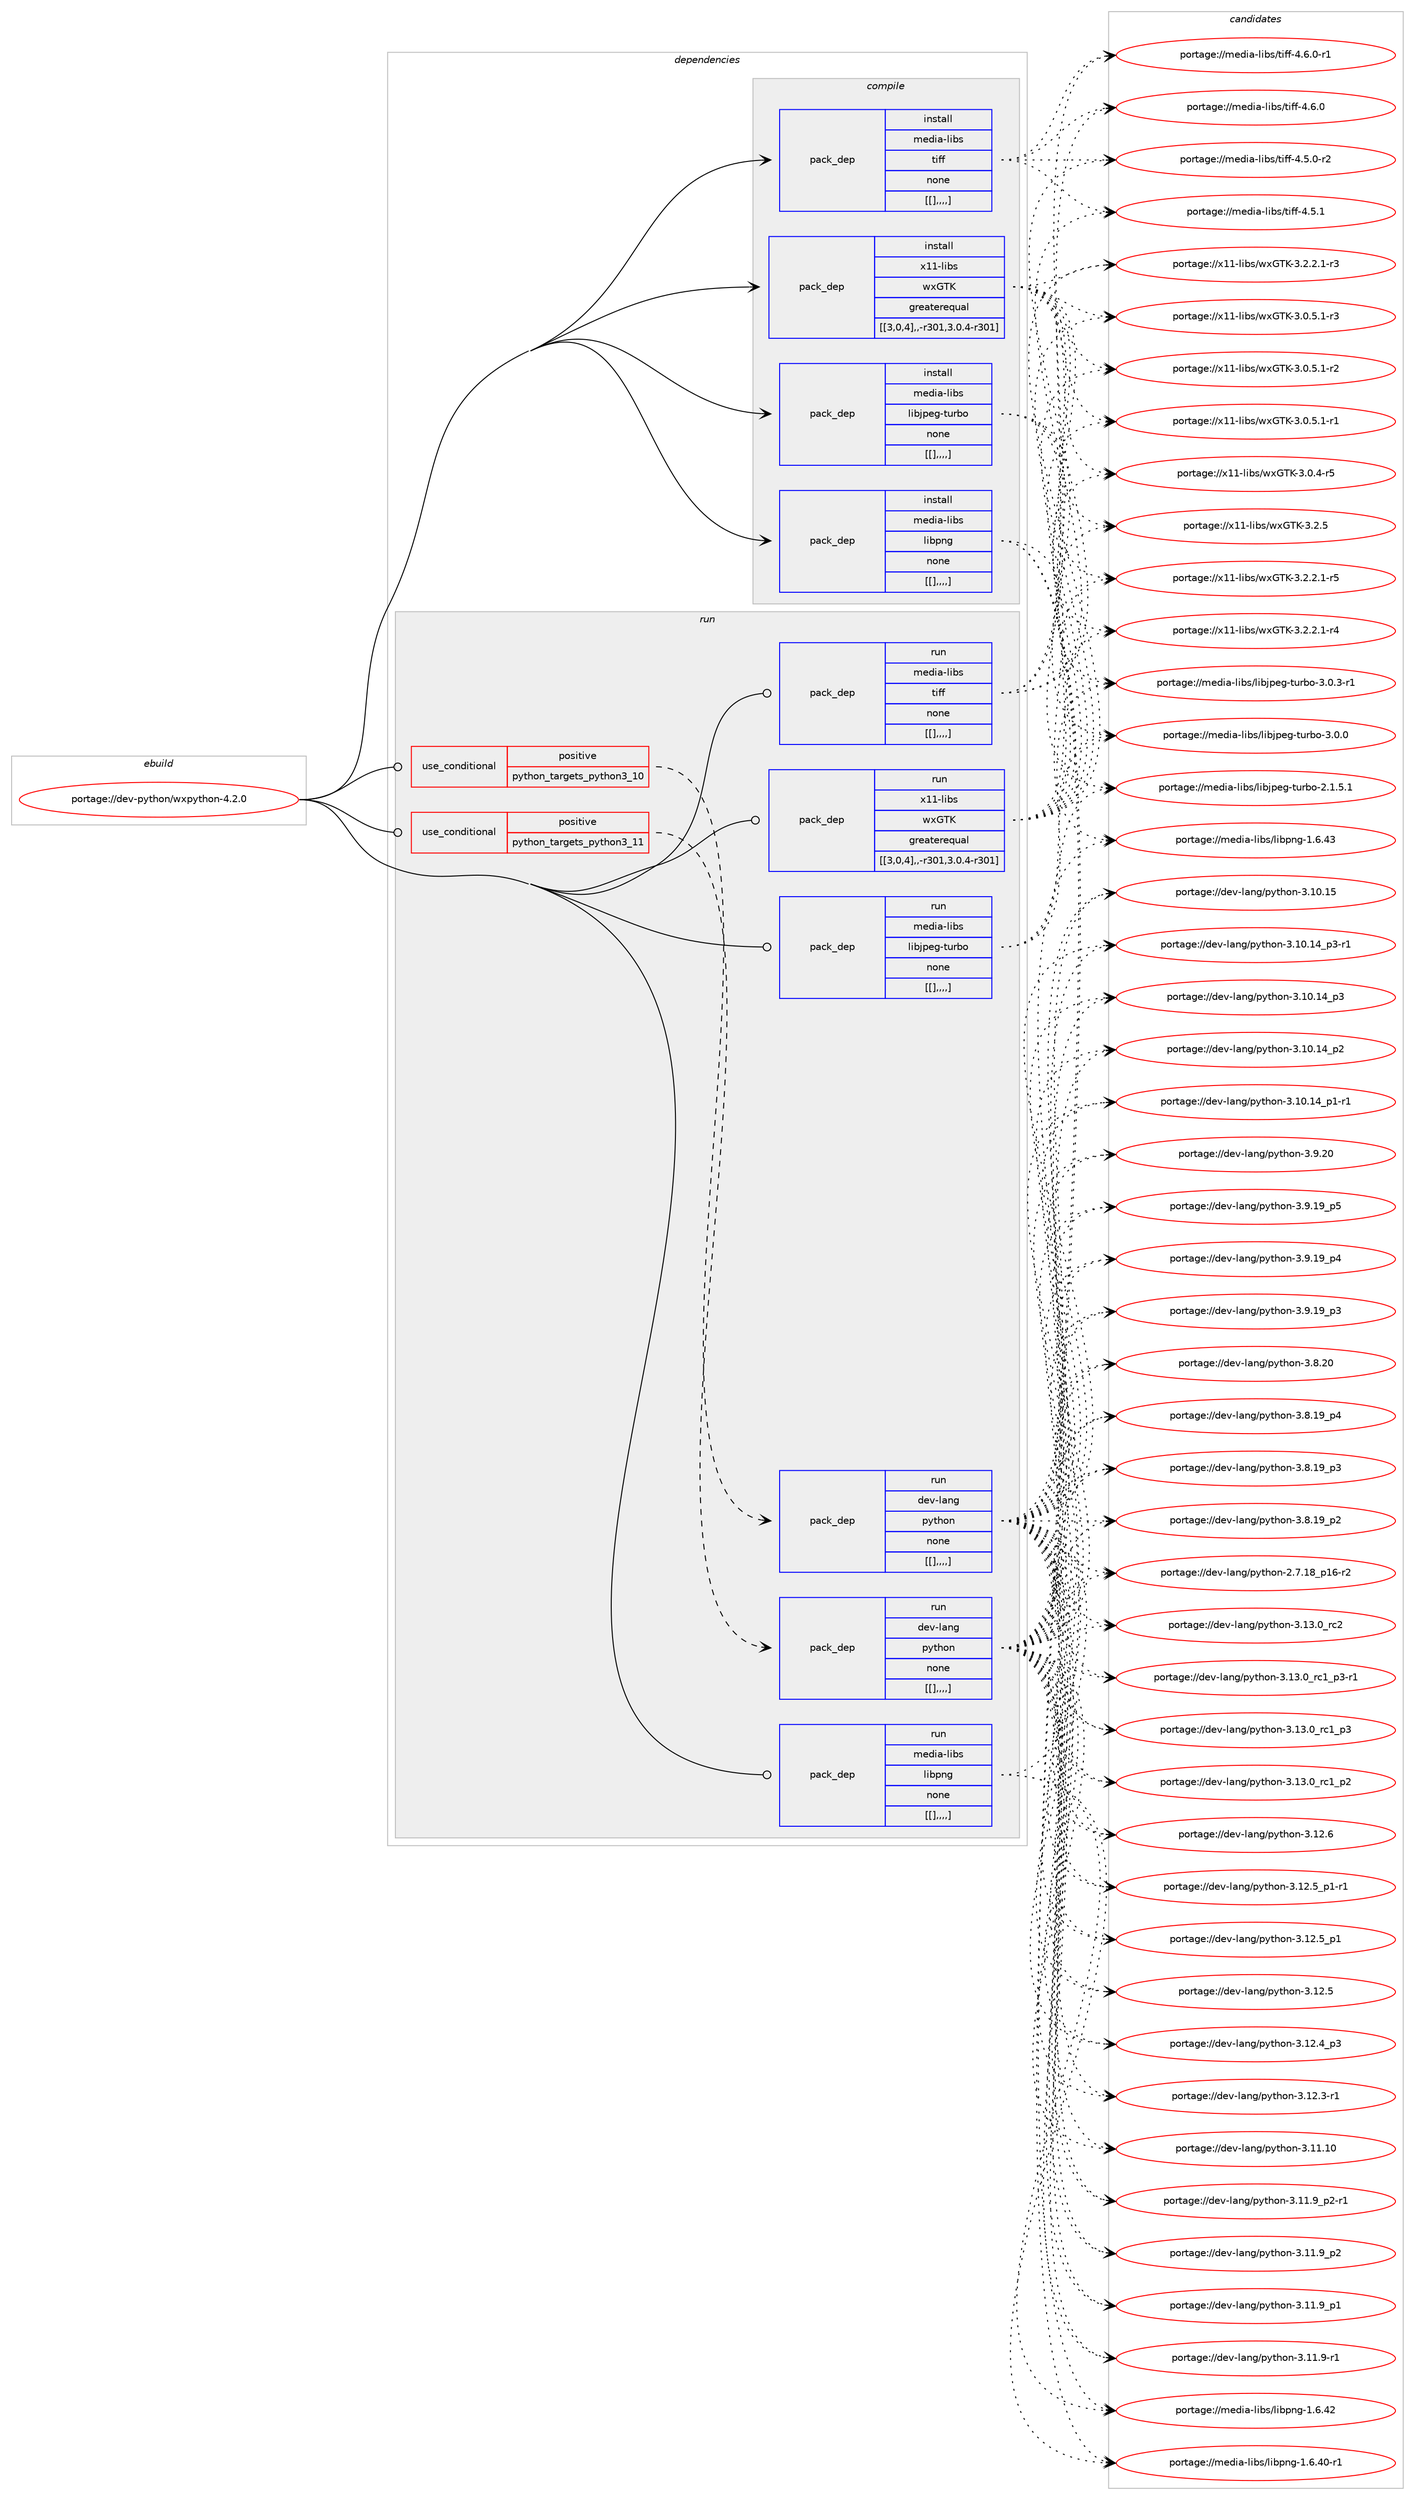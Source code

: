 digraph prolog {

# *************
# Graph options
# *************

newrank=true;
concentrate=true;
compound=true;
graph [rankdir=LR,fontname=Helvetica,fontsize=10,ranksep=1.5];#, ranksep=2.5, nodesep=0.2];
edge  [arrowhead=vee];
node  [fontname=Helvetica,fontsize=10];

# **********
# The ebuild
# **********

subgraph cluster_leftcol {
color=gray;
label=<<i>ebuild</i>>;
id [label="portage://dev-python/wxpython-4.2.0", color=red, width=4, href="../dev-python/wxpython-4.2.0.svg"];
}

# ****************
# The dependencies
# ****************

subgraph cluster_midcol {
color=gray;
label=<<i>dependencies</i>>;
subgraph cluster_compile {
fillcolor="#eeeeee";
style=filled;
label=<<i>compile</i>>;
subgraph pack126315 {
dependency169948 [label=<<TABLE BORDER="0" CELLBORDER="1" CELLSPACING="0" CELLPADDING="4" WIDTH="220"><TR><TD ROWSPAN="6" CELLPADDING="30">pack_dep</TD></TR><TR><TD WIDTH="110">install</TD></TR><TR><TD>media-libs</TD></TR><TR><TD>libjpeg-turbo</TD></TR><TR><TD>none</TD></TR><TR><TD>[[],,,,]</TD></TR></TABLE>>, shape=none, color=blue];
}
id:e -> dependency169948:w [weight=20,style="solid",arrowhead="vee"];
subgraph pack126316 {
dependency169949 [label=<<TABLE BORDER="0" CELLBORDER="1" CELLSPACING="0" CELLPADDING="4" WIDTH="220"><TR><TD ROWSPAN="6" CELLPADDING="30">pack_dep</TD></TR><TR><TD WIDTH="110">install</TD></TR><TR><TD>media-libs</TD></TR><TR><TD>libpng</TD></TR><TR><TD>none</TD></TR><TR><TD>[[],,,,]</TD></TR></TABLE>>, shape=none, color=blue];
}
id:e -> dependency169949:w [weight=20,style="solid",arrowhead="vee"];
subgraph pack126317 {
dependency169950 [label=<<TABLE BORDER="0" CELLBORDER="1" CELLSPACING="0" CELLPADDING="4" WIDTH="220"><TR><TD ROWSPAN="6" CELLPADDING="30">pack_dep</TD></TR><TR><TD WIDTH="110">install</TD></TR><TR><TD>media-libs</TD></TR><TR><TD>tiff</TD></TR><TR><TD>none</TD></TR><TR><TD>[[],,,,]</TD></TR></TABLE>>, shape=none, color=blue];
}
id:e -> dependency169950:w [weight=20,style="solid",arrowhead="vee"];
subgraph pack126318 {
dependency169951 [label=<<TABLE BORDER="0" CELLBORDER="1" CELLSPACING="0" CELLPADDING="4" WIDTH="220"><TR><TD ROWSPAN="6" CELLPADDING="30">pack_dep</TD></TR><TR><TD WIDTH="110">install</TD></TR><TR><TD>x11-libs</TD></TR><TR><TD>wxGTK</TD></TR><TR><TD>greaterequal</TD></TR><TR><TD>[[3,0,4],,-r301,3.0.4-r301]</TD></TR></TABLE>>, shape=none, color=blue];
}
id:e -> dependency169951:w [weight=20,style="solid",arrowhead="vee"];
}
subgraph cluster_compileandrun {
fillcolor="#eeeeee";
style=filled;
label=<<i>compile and run</i>>;
}
subgraph cluster_run {
fillcolor="#eeeeee";
style=filled;
label=<<i>run</i>>;
subgraph cond42367 {
dependency169952 [label=<<TABLE BORDER="0" CELLBORDER="1" CELLSPACING="0" CELLPADDING="4"><TR><TD ROWSPAN="3" CELLPADDING="10">use_conditional</TD></TR><TR><TD>positive</TD></TR><TR><TD>python_targets_python3_10</TD></TR></TABLE>>, shape=none, color=red];
subgraph pack126319 {
dependency169953 [label=<<TABLE BORDER="0" CELLBORDER="1" CELLSPACING="0" CELLPADDING="4" WIDTH="220"><TR><TD ROWSPAN="6" CELLPADDING="30">pack_dep</TD></TR><TR><TD WIDTH="110">run</TD></TR><TR><TD>dev-lang</TD></TR><TR><TD>python</TD></TR><TR><TD>none</TD></TR><TR><TD>[[],,,,]</TD></TR></TABLE>>, shape=none, color=blue];
}
dependency169952:e -> dependency169953:w [weight=20,style="dashed",arrowhead="vee"];
}
id:e -> dependency169952:w [weight=20,style="solid",arrowhead="odot"];
subgraph cond42368 {
dependency169954 [label=<<TABLE BORDER="0" CELLBORDER="1" CELLSPACING="0" CELLPADDING="4"><TR><TD ROWSPAN="3" CELLPADDING="10">use_conditional</TD></TR><TR><TD>positive</TD></TR><TR><TD>python_targets_python3_11</TD></TR></TABLE>>, shape=none, color=red];
subgraph pack126320 {
dependency169955 [label=<<TABLE BORDER="0" CELLBORDER="1" CELLSPACING="0" CELLPADDING="4" WIDTH="220"><TR><TD ROWSPAN="6" CELLPADDING="30">pack_dep</TD></TR><TR><TD WIDTH="110">run</TD></TR><TR><TD>dev-lang</TD></TR><TR><TD>python</TD></TR><TR><TD>none</TD></TR><TR><TD>[[],,,,]</TD></TR></TABLE>>, shape=none, color=blue];
}
dependency169954:e -> dependency169955:w [weight=20,style="dashed",arrowhead="vee"];
}
id:e -> dependency169954:w [weight=20,style="solid",arrowhead="odot"];
subgraph pack126321 {
dependency169956 [label=<<TABLE BORDER="0" CELLBORDER="1" CELLSPACING="0" CELLPADDING="4" WIDTH="220"><TR><TD ROWSPAN="6" CELLPADDING="30">pack_dep</TD></TR><TR><TD WIDTH="110">run</TD></TR><TR><TD>media-libs</TD></TR><TR><TD>libjpeg-turbo</TD></TR><TR><TD>none</TD></TR><TR><TD>[[],,,,]</TD></TR></TABLE>>, shape=none, color=blue];
}
id:e -> dependency169956:w [weight=20,style="solid",arrowhead="odot"];
subgraph pack126322 {
dependency169957 [label=<<TABLE BORDER="0" CELLBORDER="1" CELLSPACING="0" CELLPADDING="4" WIDTH="220"><TR><TD ROWSPAN="6" CELLPADDING="30">pack_dep</TD></TR><TR><TD WIDTH="110">run</TD></TR><TR><TD>media-libs</TD></TR><TR><TD>libpng</TD></TR><TR><TD>none</TD></TR><TR><TD>[[],,,,]</TD></TR></TABLE>>, shape=none, color=blue];
}
id:e -> dependency169957:w [weight=20,style="solid",arrowhead="odot"];
subgraph pack126323 {
dependency169958 [label=<<TABLE BORDER="0" CELLBORDER="1" CELLSPACING="0" CELLPADDING="4" WIDTH="220"><TR><TD ROWSPAN="6" CELLPADDING="30">pack_dep</TD></TR><TR><TD WIDTH="110">run</TD></TR><TR><TD>media-libs</TD></TR><TR><TD>tiff</TD></TR><TR><TD>none</TD></TR><TR><TD>[[],,,,]</TD></TR></TABLE>>, shape=none, color=blue];
}
id:e -> dependency169958:w [weight=20,style="solid",arrowhead="odot"];
subgraph pack126324 {
dependency169959 [label=<<TABLE BORDER="0" CELLBORDER="1" CELLSPACING="0" CELLPADDING="4" WIDTH="220"><TR><TD ROWSPAN="6" CELLPADDING="30">pack_dep</TD></TR><TR><TD WIDTH="110">run</TD></TR><TR><TD>x11-libs</TD></TR><TR><TD>wxGTK</TD></TR><TR><TD>greaterequal</TD></TR><TR><TD>[[3,0,4],,-r301,3.0.4-r301]</TD></TR></TABLE>>, shape=none, color=blue];
}
id:e -> dependency169959:w [weight=20,style="solid",arrowhead="odot"];
}
}

# **************
# The candidates
# **************

subgraph cluster_choices {
rank=same;
color=gray;
label=<<i>candidates</i>>;

subgraph choice126315 {
color=black;
nodesep=1;
choice109101100105974510810598115471081059810611210110345116117114981114551464846514511449 [label="portage://media-libs/libjpeg-turbo-3.0.3-r1", color=red, width=4,href="../media-libs/libjpeg-turbo-3.0.3-r1.svg"];
choice10910110010597451081059811547108105981061121011034511611711498111455146484648 [label="portage://media-libs/libjpeg-turbo-3.0.0", color=red, width=4,href="../media-libs/libjpeg-turbo-3.0.0.svg"];
choice109101100105974510810598115471081059810611210110345116117114981114550464946534649 [label="portage://media-libs/libjpeg-turbo-2.1.5.1", color=red, width=4,href="../media-libs/libjpeg-turbo-2.1.5.1.svg"];
dependency169948:e -> choice109101100105974510810598115471081059810611210110345116117114981114551464846514511449:w [style=dotted,weight="100"];
dependency169948:e -> choice10910110010597451081059811547108105981061121011034511611711498111455146484648:w [style=dotted,weight="100"];
dependency169948:e -> choice109101100105974510810598115471081059810611210110345116117114981114550464946534649:w [style=dotted,weight="100"];
}
subgraph choice126316 {
color=black;
nodesep=1;
choice109101100105974510810598115471081059811211010345494654465251 [label="portage://media-libs/libpng-1.6.43", color=red, width=4,href="../media-libs/libpng-1.6.43.svg"];
choice109101100105974510810598115471081059811211010345494654465250 [label="portage://media-libs/libpng-1.6.42", color=red, width=4,href="../media-libs/libpng-1.6.42.svg"];
choice1091011001059745108105981154710810598112110103454946544652484511449 [label="portage://media-libs/libpng-1.6.40-r1", color=red, width=4,href="../media-libs/libpng-1.6.40-r1.svg"];
dependency169949:e -> choice109101100105974510810598115471081059811211010345494654465251:w [style=dotted,weight="100"];
dependency169949:e -> choice109101100105974510810598115471081059811211010345494654465250:w [style=dotted,weight="100"];
dependency169949:e -> choice1091011001059745108105981154710810598112110103454946544652484511449:w [style=dotted,weight="100"];
}
subgraph choice126317 {
color=black;
nodesep=1;
choice109101100105974510810598115471161051021024552465446484511449 [label="portage://media-libs/tiff-4.6.0-r1", color=red, width=4,href="../media-libs/tiff-4.6.0-r1.svg"];
choice10910110010597451081059811547116105102102455246544648 [label="portage://media-libs/tiff-4.6.0", color=red, width=4,href="../media-libs/tiff-4.6.0.svg"];
choice10910110010597451081059811547116105102102455246534649 [label="portage://media-libs/tiff-4.5.1", color=red, width=4,href="../media-libs/tiff-4.5.1.svg"];
choice109101100105974510810598115471161051021024552465346484511450 [label="portage://media-libs/tiff-4.5.0-r2", color=red, width=4,href="../media-libs/tiff-4.5.0-r2.svg"];
dependency169950:e -> choice109101100105974510810598115471161051021024552465446484511449:w [style=dotted,weight="100"];
dependency169950:e -> choice10910110010597451081059811547116105102102455246544648:w [style=dotted,weight="100"];
dependency169950:e -> choice10910110010597451081059811547116105102102455246534649:w [style=dotted,weight="100"];
dependency169950:e -> choice109101100105974510810598115471161051021024552465346484511450:w [style=dotted,weight="100"];
}
subgraph choice126318 {
color=black;
nodesep=1;
choice1204949451081059811547119120718475455146504653 [label="portage://x11-libs/wxGTK-3.2.5", color=red, width=4,href="../x11-libs/wxGTK-3.2.5.svg"];
choice120494945108105981154711912071847545514650465046494511453 [label="portage://x11-libs/wxGTK-3.2.2.1-r5", color=red, width=4,href="../x11-libs/wxGTK-3.2.2.1-r5.svg"];
choice120494945108105981154711912071847545514650465046494511452 [label="portage://x11-libs/wxGTK-3.2.2.1-r4", color=red, width=4,href="../x11-libs/wxGTK-3.2.2.1-r4.svg"];
choice120494945108105981154711912071847545514650465046494511451 [label="portage://x11-libs/wxGTK-3.2.2.1-r3", color=red, width=4,href="../x11-libs/wxGTK-3.2.2.1-r3.svg"];
choice120494945108105981154711912071847545514648465346494511451 [label="portage://x11-libs/wxGTK-3.0.5.1-r3", color=red, width=4,href="../x11-libs/wxGTK-3.0.5.1-r3.svg"];
choice120494945108105981154711912071847545514648465346494511450 [label="portage://x11-libs/wxGTK-3.0.5.1-r2", color=red, width=4,href="../x11-libs/wxGTK-3.0.5.1-r2.svg"];
choice120494945108105981154711912071847545514648465346494511449 [label="portage://x11-libs/wxGTK-3.0.5.1-r1", color=red, width=4,href="../x11-libs/wxGTK-3.0.5.1-r1.svg"];
choice12049494510810598115471191207184754551464846524511453 [label="portage://x11-libs/wxGTK-3.0.4-r5", color=red, width=4,href="../x11-libs/wxGTK-3.0.4-r5.svg"];
dependency169951:e -> choice1204949451081059811547119120718475455146504653:w [style=dotted,weight="100"];
dependency169951:e -> choice120494945108105981154711912071847545514650465046494511453:w [style=dotted,weight="100"];
dependency169951:e -> choice120494945108105981154711912071847545514650465046494511452:w [style=dotted,weight="100"];
dependency169951:e -> choice120494945108105981154711912071847545514650465046494511451:w [style=dotted,weight="100"];
dependency169951:e -> choice120494945108105981154711912071847545514648465346494511451:w [style=dotted,weight="100"];
dependency169951:e -> choice120494945108105981154711912071847545514648465346494511450:w [style=dotted,weight="100"];
dependency169951:e -> choice120494945108105981154711912071847545514648465346494511449:w [style=dotted,weight="100"];
dependency169951:e -> choice12049494510810598115471191207184754551464846524511453:w [style=dotted,weight="100"];
}
subgraph choice126319 {
color=black;
nodesep=1;
choice10010111845108971101034711212111610411111045514649514648951149950 [label="portage://dev-lang/python-3.13.0_rc2", color=red, width=4,href="../dev-lang/python-3.13.0_rc2.svg"];
choice1001011184510897110103471121211161041111104551464951464895114994995112514511449 [label="portage://dev-lang/python-3.13.0_rc1_p3-r1", color=red, width=4,href="../dev-lang/python-3.13.0_rc1_p3-r1.svg"];
choice100101118451089711010347112121116104111110455146495146489511499499511251 [label="portage://dev-lang/python-3.13.0_rc1_p3", color=red, width=4,href="../dev-lang/python-3.13.0_rc1_p3.svg"];
choice100101118451089711010347112121116104111110455146495146489511499499511250 [label="portage://dev-lang/python-3.13.0_rc1_p2", color=red, width=4,href="../dev-lang/python-3.13.0_rc1_p2.svg"];
choice10010111845108971101034711212111610411111045514649504654 [label="portage://dev-lang/python-3.12.6", color=red, width=4,href="../dev-lang/python-3.12.6.svg"];
choice1001011184510897110103471121211161041111104551464950465395112494511449 [label="portage://dev-lang/python-3.12.5_p1-r1", color=red, width=4,href="../dev-lang/python-3.12.5_p1-r1.svg"];
choice100101118451089711010347112121116104111110455146495046539511249 [label="portage://dev-lang/python-3.12.5_p1", color=red, width=4,href="../dev-lang/python-3.12.5_p1.svg"];
choice10010111845108971101034711212111610411111045514649504653 [label="portage://dev-lang/python-3.12.5", color=red, width=4,href="../dev-lang/python-3.12.5.svg"];
choice100101118451089711010347112121116104111110455146495046529511251 [label="portage://dev-lang/python-3.12.4_p3", color=red, width=4,href="../dev-lang/python-3.12.4_p3.svg"];
choice100101118451089711010347112121116104111110455146495046514511449 [label="portage://dev-lang/python-3.12.3-r1", color=red, width=4,href="../dev-lang/python-3.12.3-r1.svg"];
choice1001011184510897110103471121211161041111104551464949464948 [label="portage://dev-lang/python-3.11.10", color=red, width=4,href="../dev-lang/python-3.11.10.svg"];
choice1001011184510897110103471121211161041111104551464949465795112504511449 [label="portage://dev-lang/python-3.11.9_p2-r1", color=red, width=4,href="../dev-lang/python-3.11.9_p2-r1.svg"];
choice100101118451089711010347112121116104111110455146494946579511250 [label="portage://dev-lang/python-3.11.9_p2", color=red, width=4,href="../dev-lang/python-3.11.9_p2.svg"];
choice100101118451089711010347112121116104111110455146494946579511249 [label="portage://dev-lang/python-3.11.9_p1", color=red, width=4,href="../dev-lang/python-3.11.9_p1.svg"];
choice100101118451089711010347112121116104111110455146494946574511449 [label="portage://dev-lang/python-3.11.9-r1", color=red, width=4,href="../dev-lang/python-3.11.9-r1.svg"];
choice1001011184510897110103471121211161041111104551464948464953 [label="portage://dev-lang/python-3.10.15", color=red, width=4,href="../dev-lang/python-3.10.15.svg"];
choice100101118451089711010347112121116104111110455146494846495295112514511449 [label="portage://dev-lang/python-3.10.14_p3-r1", color=red, width=4,href="../dev-lang/python-3.10.14_p3-r1.svg"];
choice10010111845108971101034711212111610411111045514649484649529511251 [label="portage://dev-lang/python-3.10.14_p3", color=red, width=4,href="../dev-lang/python-3.10.14_p3.svg"];
choice10010111845108971101034711212111610411111045514649484649529511250 [label="portage://dev-lang/python-3.10.14_p2", color=red, width=4,href="../dev-lang/python-3.10.14_p2.svg"];
choice100101118451089711010347112121116104111110455146494846495295112494511449 [label="portage://dev-lang/python-3.10.14_p1-r1", color=red, width=4,href="../dev-lang/python-3.10.14_p1-r1.svg"];
choice10010111845108971101034711212111610411111045514657465048 [label="portage://dev-lang/python-3.9.20", color=red, width=4,href="../dev-lang/python-3.9.20.svg"];
choice100101118451089711010347112121116104111110455146574649579511253 [label="portage://dev-lang/python-3.9.19_p5", color=red, width=4,href="../dev-lang/python-3.9.19_p5.svg"];
choice100101118451089711010347112121116104111110455146574649579511252 [label="portage://dev-lang/python-3.9.19_p4", color=red, width=4,href="../dev-lang/python-3.9.19_p4.svg"];
choice100101118451089711010347112121116104111110455146574649579511251 [label="portage://dev-lang/python-3.9.19_p3", color=red, width=4,href="../dev-lang/python-3.9.19_p3.svg"];
choice10010111845108971101034711212111610411111045514656465048 [label="portage://dev-lang/python-3.8.20", color=red, width=4,href="../dev-lang/python-3.8.20.svg"];
choice100101118451089711010347112121116104111110455146564649579511252 [label="portage://dev-lang/python-3.8.19_p4", color=red, width=4,href="../dev-lang/python-3.8.19_p4.svg"];
choice100101118451089711010347112121116104111110455146564649579511251 [label="portage://dev-lang/python-3.8.19_p3", color=red, width=4,href="../dev-lang/python-3.8.19_p3.svg"];
choice100101118451089711010347112121116104111110455146564649579511250 [label="portage://dev-lang/python-3.8.19_p2", color=red, width=4,href="../dev-lang/python-3.8.19_p2.svg"];
choice100101118451089711010347112121116104111110455046554649569511249544511450 [label="portage://dev-lang/python-2.7.18_p16-r2", color=red, width=4,href="../dev-lang/python-2.7.18_p16-r2.svg"];
dependency169953:e -> choice10010111845108971101034711212111610411111045514649514648951149950:w [style=dotted,weight="100"];
dependency169953:e -> choice1001011184510897110103471121211161041111104551464951464895114994995112514511449:w [style=dotted,weight="100"];
dependency169953:e -> choice100101118451089711010347112121116104111110455146495146489511499499511251:w [style=dotted,weight="100"];
dependency169953:e -> choice100101118451089711010347112121116104111110455146495146489511499499511250:w [style=dotted,weight="100"];
dependency169953:e -> choice10010111845108971101034711212111610411111045514649504654:w [style=dotted,weight="100"];
dependency169953:e -> choice1001011184510897110103471121211161041111104551464950465395112494511449:w [style=dotted,weight="100"];
dependency169953:e -> choice100101118451089711010347112121116104111110455146495046539511249:w [style=dotted,weight="100"];
dependency169953:e -> choice10010111845108971101034711212111610411111045514649504653:w [style=dotted,weight="100"];
dependency169953:e -> choice100101118451089711010347112121116104111110455146495046529511251:w [style=dotted,weight="100"];
dependency169953:e -> choice100101118451089711010347112121116104111110455146495046514511449:w [style=dotted,weight="100"];
dependency169953:e -> choice1001011184510897110103471121211161041111104551464949464948:w [style=dotted,weight="100"];
dependency169953:e -> choice1001011184510897110103471121211161041111104551464949465795112504511449:w [style=dotted,weight="100"];
dependency169953:e -> choice100101118451089711010347112121116104111110455146494946579511250:w [style=dotted,weight="100"];
dependency169953:e -> choice100101118451089711010347112121116104111110455146494946579511249:w [style=dotted,weight="100"];
dependency169953:e -> choice100101118451089711010347112121116104111110455146494946574511449:w [style=dotted,weight="100"];
dependency169953:e -> choice1001011184510897110103471121211161041111104551464948464953:w [style=dotted,weight="100"];
dependency169953:e -> choice100101118451089711010347112121116104111110455146494846495295112514511449:w [style=dotted,weight="100"];
dependency169953:e -> choice10010111845108971101034711212111610411111045514649484649529511251:w [style=dotted,weight="100"];
dependency169953:e -> choice10010111845108971101034711212111610411111045514649484649529511250:w [style=dotted,weight="100"];
dependency169953:e -> choice100101118451089711010347112121116104111110455146494846495295112494511449:w [style=dotted,weight="100"];
dependency169953:e -> choice10010111845108971101034711212111610411111045514657465048:w [style=dotted,weight="100"];
dependency169953:e -> choice100101118451089711010347112121116104111110455146574649579511253:w [style=dotted,weight="100"];
dependency169953:e -> choice100101118451089711010347112121116104111110455146574649579511252:w [style=dotted,weight="100"];
dependency169953:e -> choice100101118451089711010347112121116104111110455146574649579511251:w [style=dotted,weight="100"];
dependency169953:e -> choice10010111845108971101034711212111610411111045514656465048:w [style=dotted,weight="100"];
dependency169953:e -> choice100101118451089711010347112121116104111110455146564649579511252:w [style=dotted,weight="100"];
dependency169953:e -> choice100101118451089711010347112121116104111110455146564649579511251:w [style=dotted,weight="100"];
dependency169953:e -> choice100101118451089711010347112121116104111110455146564649579511250:w [style=dotted,weight="100"];
dependency169953:e -> choice100101118451089711010347112121116104111110455046554649569511249544511450:w [style=dotted,weight="100"];
}
subgraph choice126320 {
color=black;
nodesep=1;
choice10010111845108971101034711212111610411111045514649514648951149950 [label="portage://dev-lang/python-3.13.0_rc2", color=red, width=4,href="../dev-lang/python-3.13.0_rc2.svg"];
choice1001011184510897110103471121211161041111104551464951464895114994995112514511449 [label="portage://dev-lang/python-3.13.0_rc1_p3-r1", color=red, width=4,href="../dev-lang/python-3.13.0_rc1_p3-r1.svg"];
choice100101118451089711010347112121116104111110455146495146489511499499511251 [label="portage://dev-lang/python-3.13.0_rc1_p3", color=red, width=4,href="../dev-lang/python-3.13.0_rc1_p3.svg"];
choice100101118451089711010347112121116104111110455146495146489511499499511250 [label="portage://dev-lang/python-3.13.0_rc1_p2", color=red, width=4,href="../dev-lang/python-3.13.0_rc1_p2.svg"];
choice10010111845108971101034711212111610411111045514649504654 [label="portage://dev-lang/python-3.12.6", color=red, width=4,href="../dev-lang/python-3.12.6.svg"];
choice1001011184510897110103471121211161041111104551464950465395112494511449 [label="portage://dev-lang/python-3.12.5_p1-r1", color=red, width=4,href="../dev-lang/python-3.12.5_p1-r1.svg"];
choice100101118451089711010347112121116104111110455146495046539511249 [label="portage://dev-lang/python-3.12.5_p1", color=red, width=4,href="../dev-lang/python-3.12.5_p1.svg"];
choice10010111845108971101034711212111610411111045514649504653 [label="portage://dev-lang/python-3.12.5", color=red, width=4,href="../dev-lang/python-3.12.5.svg"];
choice100101118451089711010347112121116104111110455146495046529511251 [label="portage://dev-lang/python-3.12.4_p3", color=red, width=4,href="../dev-lang/python-3.12.4_p3.svg"];
choice100101118451089711010347112121116104111110455146495046514511449 [label="portage://dev-lang/python-3.12.3-r1", color=red, width=4,href="../dev-lang/python-3.12.3-r1.svg"];
choice1001011184510897110103471121211161041111104551464949464948 [label="portage://dev-lang/python-3.11.10", color=red, width=4,href="../dev-lang/python-3.11.10.svg"];
choice1001011184510897110103471121211161041111104551464949465795112504511449 [label="portage://dev-lang/python-3.11.9_p2-r1", color=red, width=4,href="../dev-lang/python-3.11.9_p2-r1.svg"];
choice100101118451089711010347112121116104111110455146494946579511250 [label="portage://dev-lang/python-3.11.9_p2", color=red, width=4,href="../dev-lang/python-3.11.9_p2.svg"];
choice100101118451089711010347112121116104111110455146494946579511249 [label="portage://dev-lang/python-3.11.9_p1", color=red, width=4,href="../dev-lang/python-3.11.9_p1.svg"];
choice100101118451089711010347112121116104111110455146494946574511449 [label="portage://dev-lang/python-3.11.9-r1", color=red, width=4,href="../dev-lang/python-3.11.9-r1.svg"];
choice1001011184510897110103471121211161041111104551464948464953 [label="portage://dev-lang/python-3.10.15", color=red, width=4,href="../dev-lang/python-3.10.15.svg"];
choice100101118451089711010347112121116104111110455146494846495295112514511449 [label="portage://dev-lang/python-3.10.14_p3-r1", color=red, width=4,href="../dev-lang/python-3.10.14_p3-r1.svg"];
choice10010111845108971101034711212111610411111045514649484649529511251 [label="portage://dev-lang/python-3.10.14_p3", color=red, width=4,href="../dev-lang/python-3.10.14_p3.svg"];
choice10010111845108971101034711212111610411111045514649484649529511250 [label="portage://dev-lang/python-3.10.14_p2", color=red, width=4,href="../dev-lang/python-3.10.14_p2.svg"];
choice100101118451089711010347112121116104111110455146494846495295112494511449 [label="portage://dev-lang/python-3.10.14_p1-r1", color=red, width=4,href="../dev-lang/python-3.10.14_p1-r1.svg"];
choice10010111845108971101034711212111610411111045514657465048 [label="portage://dev-lang/python-3.9.20", color=red, width=4,href="../dev-lang/python-3.9.20.svg"];
choice100101118451089711010347112121116104111110455146574649579511253 [label="portage://dev-lang/python-3.9.19_p5", color=red, width=4,href="../dev-lang/python-3.9.19_p5.svg"];
choice100101118451089711010347112121116104111110455146574649579511252 [label="portage://dev-lang/python-3.9.19_p4", color=red, width=4,href="../dev-lang/python-3.9.19_p4.svg"];
choice100101118451089711010347112121116104111110455146574649579511251 [label="portage://dev-lang/python-3.9.19_p3", color=red, width=4,href="../dev-lang/python-3.9.19_p3.svg"];
choice10010111845108971101034711212111610411111045514656465048 [label="portage://dev-lang/python-3.8.20", color=red, width=4,href="../dev-lang/python-3.8.20.svg"];
choice100101118451089711010347112121116104111110455146564649579511252 [label="portage://dev-lang/python-3.8.19_p4", color=red, width=4,href="../dev-lang/python-3.8.19_p4.svg"];
choice100101118451089711010347112121116104111110455146564649579511251 [label="portage://dev-lang/python-3.8.19_p3", color=red, width=4,href="../dev-lang/python-3.8.19_p3.svg"];
choice100101118451089711010347112121116104111110455146564649579511250 [label="portage://dev-lang/python-3.8.19_p2", color=red, width=4,href="../dev-lang/python-3.8.19_p2.svg"];
choice100101118451089711010347112121116104111110455046554649569511249544511450 [label="portage://dev-lang/python-2.7.18_p16-r2", color=red, width=4,href="../dev-lang/python-2.7.18_p16-r2.svg"];
dependency169955:e -> choice10010111845108971101034711212111610411111045514649514648951149950:w [style=dotted,weight="100"];
dependency169955:e -> choice1001011184510897110103471121211161041111104551464951464895114994995112514511449:w [style=dotted,weight="100"];
dependency169955:e -> choice100101118451089711010347112121116104111110455146495146489511499499511251:w [style=dotted,weight="100"];
dependency169955:e -> choice100101118451089711010347112121116104111110455146495146489511499499511250:w [style=dotted,weight="100"];
dependency169955:e -> choice10010111845108971101034711212111610411111045514649504654:w [style=dotted,weight="100"];
dependency169955:e -> choice1001011184510897110103471121211161041111104551464950465395112494511449:w [style=dotted,weight="100"];
dependency169955:e -> choice100101118451089711010347112121116104111110455146495046539511249:w [style=dotted,weight="100"];
dependency169955:e -> choice10010111845108971101034711212111610411111045514649504653:w [style=dotted,weight="100"];
dependency169955:e -> choice100101118451089711010347112121116104111110455146495046529511251:w [style=dotted,weight="100"];
dependency169955:e -> choice100101118451089711010347112121116104111110455146495046514511449:w [style=dotted,weight="100"];
dependency169955:e -> choice1001011184510897110103471121211161041111104551464949464948:w [style=dotted,weight="100"];
dependency169955:e -> choice1001011184510897110103471121211161041111104551464949465795112504511449:w [style=dotted,weight="100"];
dependency169955:e -> choice100101118451089711010347112121116104111110455146494946579511250:w [style=dotted,weight="100"];
dependency169955:e -> choice100101118451089711010347112121116104111110455146494946579511249:w [style=dotted,weight="100"];
dependency169955:e -> choice100101118451089711010347112121116104111110455146494946574511449:w [style=dotted,weight="100"];
dependency169955:e -> choice1001011184510897110103471121211161041111104551464948464953:w [style=dotted,weight="100"];
dependency169955:e -> choice100101118451089711010347112121116104111110455146494846495295112514511449:w [style=dotted,weight="100"];
dependency169955:e -> choice10010111845108971101034711212111610411111045514649484649529511251:w [style=dotted,weight="100"];
dependency169955:e -> choice10010111845108971101034711212111610411111045514649484649529511250:w [style=dotted,weight="100"];
dependency169955:e -> choice100101118451089711010347112121116104111110455146494846495295112494511449:w [style=dotted,weight="100"];
dependency169955:e -> choice10010111845108971101034711212111610411111045514657465048:w [style=dotted,weight="100"];
dependency169955:e -> choice100101118451089711010347112121116104111110455146574649579511253:w [style=dotted,weight="100"];
dependency169955:e -> choice100101118451089711010347112121116104111110455146574649579511252:w [style=dotted,weight="100"];
dependency169955:e -> choice100101118451089711010347112121116104111110455146574649579511251:w [style=dotted,weight="100"];
dependency169955:e -> choice10010111845108971101034711212111610411111045514656465048:w [style=dotted,weight="100"];
dependency169955:e -> choice100101118451089711010347112121116104111110455146564649579511252:w [style=dotted,weight="100"];
dependency169955:e -> choice100101118451089711010347112121116104111110455146564649579511251:w [style=dotted,weight="100"];
dependency169955:e -> choice100101118451089711010347112121116104111110455146564649579511250:w [style=dotted,weight="100"];
dependency169955:e -> choice100101118451089711010347112121116104111110455046554649569511249544511450:w [style=dotted,weight="100"];
}
subgraph choice126321 {
color=black;
nodesep=1;
choice109101100105974510810598115471081059810611210110345116117114981114551464846514511449 [label="portage://media-libs/libjpeg-turbo-3.0.3-r1", color=red, width=4,href="../media-libs/libjpeg-turbo-3.0.3-r1.svg"];
choice10910110010597451081059811547108105981061121011034511611711498111455146484648 [label="portage://media-libs/libjpeg-turbo-3.0.0", color=red, width=4,href="../media-libs/libjpeg-turbo-3.0.0.svg"];
choice109101100105974510810598115471081059810611210110345116117114981114550464946534649 [label="portage://media-libs/libjpeg-turbo-2.1.5.1", color=red, width=4,href="../media-libs/libjpeg-turbo-2.1.5.1.svg"];
dependency169956:e -> choice109101100105974510810598115471081059810611210110345116117114981114551464846514511449:w [style=dotted,weight="100"];
dependency169956:e -> choice10910110010597451081059811547108105981061121011034511611711498111455146484648:w [style=dotted,weight="100"];
dependency169956:e -> choice109101100105974510810598115471081059810611210110345116117114981114550464946534649:w [style=dotted,weight="100"];
}
subgraph choice126322 {
color=black;
nodesep=1;
choice109101100105974510810598115471081059811211010345494654465251 [label="portage://media-libs/libpng-1.6.43", color=red, width=4,href="../media-libs/libpng-1.6.43.svg"];
choice109101100105974510810598115471081059811211010345494654465250 [label="portage://media-libs/libpng-1.6.42", color=red, width=4,href="../media-libs/libpng-1.6.42.svg"];
choice1091011001059745108105981154710810598112110103454946544652484511449 [label="portage://media-libs/libpng-1.6.40-r1", color=red, width=4,href="../media-libs/libpng-1.6.40-r1.svg"];
dependency169957:e -> choice109101100105974510810598115471081059811211010345494654465251:w [style=dotted,weight="100"];
dependency169957:e -> choice109101100105974510810598115471081059811211010345494654465250:w [style=dotted,weight="100"];
dependency169957:e -> choice1091011001059745108105981154710810598112110103454946544652484511449:w [style=dotted,weight="100"];
}
subgraph choice126323 {
color=black;
nodesep=1;
choice109101100105974510810598115471161051021024552465446484511449 [label="portage://media-libs/tiff-4.6.0-r1", color=red, width=4,href="../media-libs/tiff-4.6.0-r1.svg"];
choice10910110010597451081059811547116105102102455246544648 [label="portage://media-libs/tiff-4.6.0", color=red, width=4,href="../media-libs/tiff-4.6.0.svg"];
choice10910110010597451081059811547116105102102455246534649 [label="portage://media-libs/tiff-4.5.1", color=red, width=4,href="../media-libs/tiff-4.5.1.svg"];
choice109101100105974510810598115471161051021024552465346484511450 [label="portage://media-libs/tiff-4.5.0-r2", color=red, width=4,href="../media-libs/tiff-4.5.0-r2.svg"];
dependency169958:e -> choice109101100105974510810598115471161051021024552465446484511449:w [style=dotted,weight="100"];
dependency169958:e -> choice10910110010597451081059811547116105102102455246544648:w [style=dotted,weight="100"];
dependency169958:e -> choice10910110010597451081059811547116105102102455246534649:w [style=dotted,weight="100"];
dependency169958:e -> choice109101100105974510810598115471161051021024552465346484511450:w [style=dotted,weight="100"];
}
subgraph choice126324 {
color=black;
nodesep=1;
choice1204949451081059811547119120718475455146504653 [label="portage://x11-libs/wxGTK-3.2.5", color=red, width=4,href="../x11-libs/wxGTK-3.2.5.svg"];
choice120494945108105981154711912071847545514650465046494511453 [label="portage://x11-libs/wxGTK-3.2.2.1-r5", color=red, width=4,href="../x11-libs/wxGTK-3.2.2.1-r5.svg"];
choice120494945108105981154711912071847545514650465046494511452 [label="portage://x11-libs/wxGTK-3.2.2.1-r4", color=red, width=4,href="../x11-libs/wxGTK-3.2.2.1-r4.svg"];
choice120494945108105981154711912071847545514650465046494511451 [label="portage://x11-libs/wxGTK-3.2.2.1-r3", color=red, width=4,href="../x11-libs/wxGTK-3.2.2.1-r3.svg"];
choice120494945108105981154711912071847545514648465346494511451 [label="portage://x11-libs/wxGTK-3.0.5.1-r3", color=red, width=4,href="../x11-libs/wxGTK-3.0.5.1-r3.svg"];
choice120494945108105981154711912071847545514648465346494511450 [label="portage://x11-libs/wxGTK-3.0.5.1-r2", color=red, width=4,href="../x11-libs/wxGTK-3.0.5.1-r2.svg"];
choice120494945108105981154711912071847545514648465346494511449 [label="portage://x11-libs/wxGTK-3.0.5.1-r1", color=red, width=4,href="../x11-libs/wxGTK-3.0.5.1-r1.svg"];
choice12049494510810598115471191207184754551464846524511453 [label="portage://x11-libs/wxGTK-3.0.4-r5", color=red, width=4,href="../x11-libs/wxGTK-3.0.4-r5.svg"];
dependency169959:e -> choice1204949451081059811547119120718475455146504653:w [style=dotted,weight="100"];
dependency169959:e -> choice120494945108105981154711912071847545514650465046494511453:w [style=dotted,weight="100"];
dependency169959:e -> choice120494945108105981154711912071847545514650465046494511452:w [style=dotted,weight="100"];
dependency169959:e -> choice120494945108105981154711912071847545514650465046494511451:w [style=dotted,weight="100"];
dependency169959:e -> choice120494945108105981154711912071847545514648465346494511451:w [style=dotted,weight="100"];
dependency169959:e -> choice120494945108105981154711912071847545514648465346494511450:w [style=dotted,weight="100"];
dependency169959:e -> choice120494945108105981154711912071847545514648465346494511449:w [style=dotted,weight="100"];
dependency169959:e -> choice12049494510810598115471191207184754551464846524511453:w [style=dotted,weight="100"];
}
}

}
